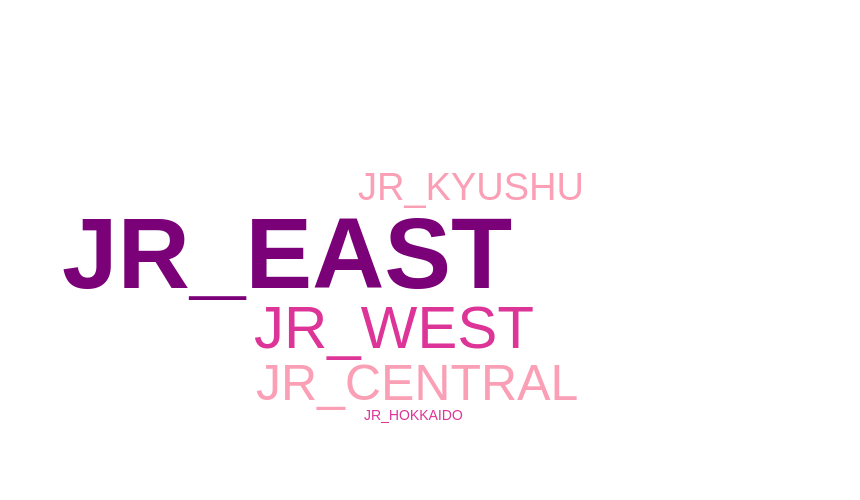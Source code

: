 {
  "$schema": "https://vega.github.io/schema/vega/v5.json",
  "description": "A word cloud visualization depicting Vega research paper abstracts.",
  "width": 430,
  "height": 250,
  "padding": 0,

  "data": [
    {
      "name": "table",
      "values": [
        "JR_Central,JR_Central,JR_Central,JR_Central,JR_Central,JR_Central,JR_Central,JR_Central,JR_Central,JR_Central,JR_Central,JR_Central,JR_Central,JR_Central,JR_Central,JR_Central,JR_Central,JR_West,JR_West,JR_West,JR_West,JR_West,JR_West,JR_West,JR_West,JR_West,JR_West,JR_West,JR_West,JR_West,JR_West,JR_West,JR_West,JR_West,JR_West,JR_West,JR_West,JR_West,JR_West,JR_West,JR_East,JR_East,JR_East,JR_East,JR_East,JR_East,JR_East,JR_East,JR_East,JR_East,JR_East,JR_East,JR_East,JR_East,JR_East,JR_East,JR_East,JR_East,JR_East,JR_East,JR_East,JR_East,JR_East,JR_East,JR_East,JR_East,JR_East,JR_East,JR_East,JR_East,JR_East,JR_East,JR_East,JR_East,JR_East,JR_East,JR_East,JR_East,JR_East,JR_East,JR_East,JR_East,JR_East,JR_East,JR_East,JR_East,JR_East,JR_East,JR_East,JR_East,JR_East,JR_East,JR_East,JR_East,JR_Kyushu,JR_Kyushu,JR_Kyushu,JR_Kyushu,JR_Kyushu,JR_Kyushu,JR_Kyushu,JR_Kyushu,JR_Kyushu,JR_Kyushu,JR_Kyushu,JR_Hokkaido,JR_Hokkaido,JR_Hokkaido"
      ],
      "transform": [
        {
          "type": "countpattern",
          "field": "data",
          "case": "upper",
          "pattern": "[\\w']{3,}",
          "stopwords": "()"
        },
        {
          "type": "formula", "as": "angle",
          "expr": "[0][~~(random() * 3)]"
        },
        {
          "type": "formula", "as": "weight",
          "expr": "if(datum.text=='JR_EAST', 600, 300)"
        }
      ]
    }
  ],

  "scales": [
    {
      "name": "color",
      "type": "ordinal",
      "domain": {"data": "table", "field": "text"},
      "range": ["#fa9fb5", "#dd3497", "#7a0177"]
    }
  ],

  "marks": [
    {
      "type": "text",
      "from": {"data": "table"},
      "encode": {
        "enter": {
          "text": {"field": "text"},
          "align": {"value": "center"},
          "baseline": {"value": "alphabetic"},
          "fill": {"scale": "color", "field": "text"},
          "tooltip": {"signal": "'Number of Stations: ' + datum.count"}
        },
        "update": {
          "fillOpacity": {"value": 1}
        },
        "hover": {
          "fillOpacity": {"value": 0.5}
        }
      },
      "transform": [
        {
          "type": "wordcloud",
          "size": [430, 250],
          "text": {"field": "text"},
          "rotate": {"field": "datum.angle"},
          "font": "Helvetica Neue, Arial",
          "fontSize": {"field": "datum.count"},
          "fontWeight": {"field": "datum.weight"},
          "fontSizeRange": [7, 50],
          "padding": 1
        }
      ]
    }
  ]
}